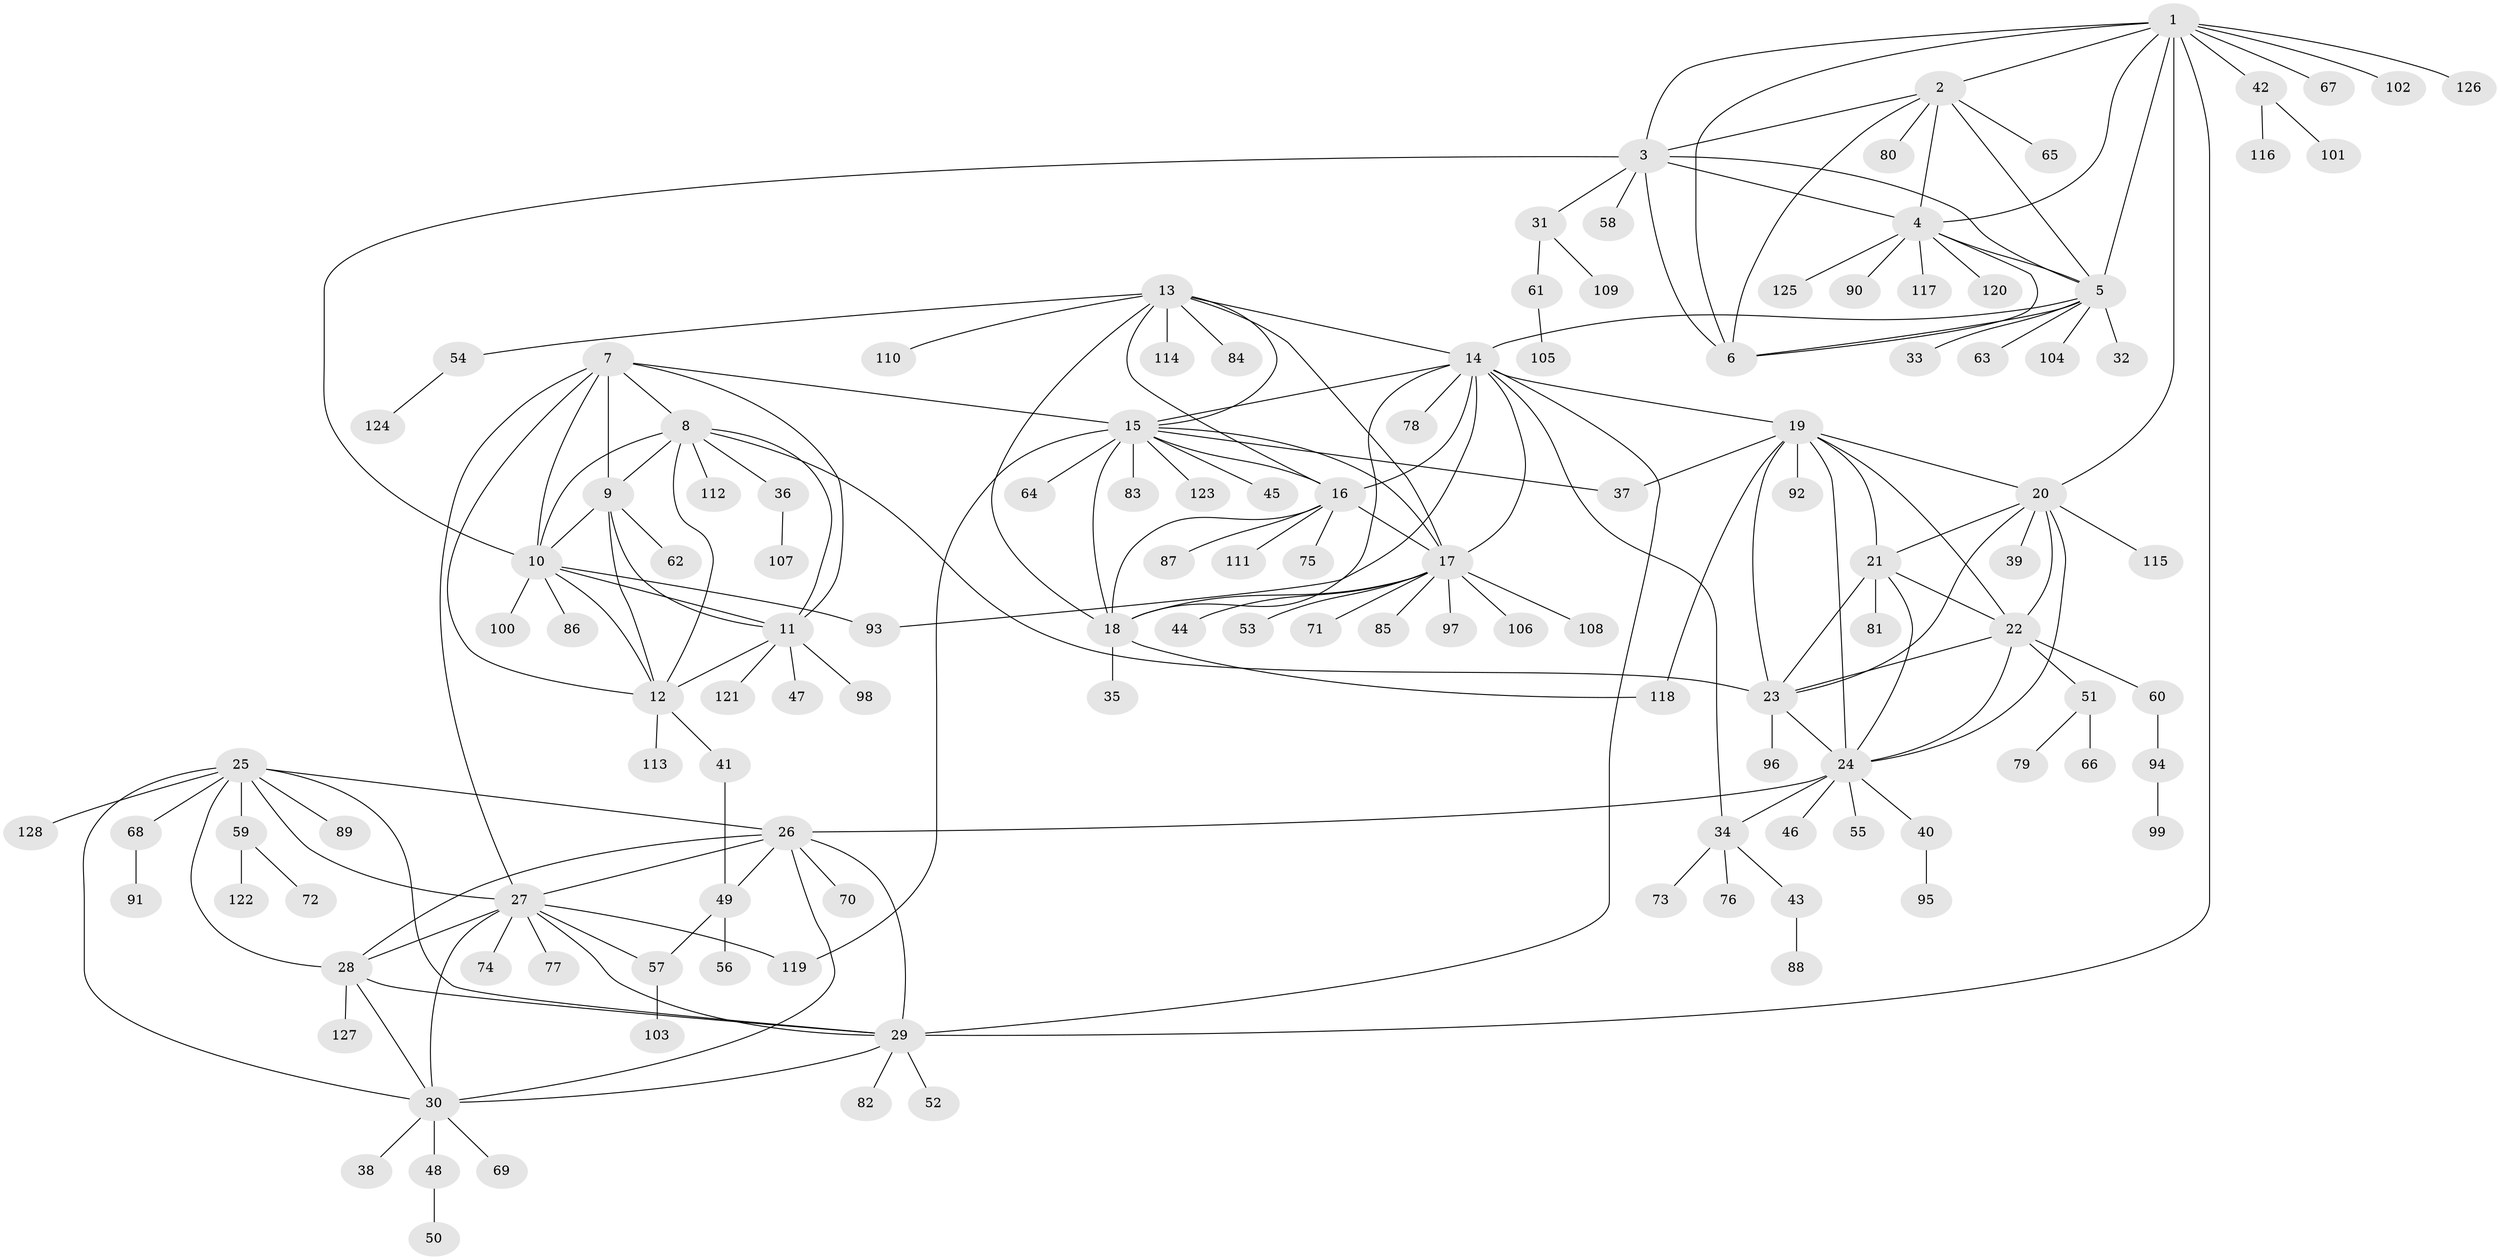 // Generated by graph-tools (version 1.1) at 2025/54/03/09/25 04:54:10]
// undirected, 128 vertices, 190 edges
graph export_dot {
graph [start="1"]
  node [color=gray90,style=filled];
  1;
  2;
  3;
  4;
  5;
  6;
  7;
  8;
  9;
  10;
  11;
  12;
  13;
  14;
  15;
  16;
  17;
  18;
  19;
  20;
  21;
  22;
  23;
  24;
  25;
  26;
  27;
  28;
  29;
  30;
  31;
  32;
  33;
  34;
  35;
  36;
  37;
  38;
  39;
  40;
  41;
  42;
  43;
  44;
  45;
  46;
  47;
  48;
  49;
  50;
  51;
  52;
  53;
  54;
  55;
  56;
  57;
  58;
  59;
  60;
  61;
  62;
  63;
  64;
  65;
  66;
  67;
  68;
  69;
  70;
  71;
  72;
  73;
  74;
  75;
  76;
  77;
  78;
  79;
  80;
  81;
  82;
  83;
  84;
  85;
  86;
  87;
  88;
  89;
  90;
  91;
  92;
  93;
  94;
  95;
  96;
  97;
  98;
  99;
  100;
  101;
  102;
  103;
  104;
  105;
  106;
  107;
  108;
  109;
  110;
  111;
  112;
  113;
  114;
  115;
  116;
  117;
  118;
  119;
  120;
  121;
  122;
  123;
  124;
  125;
  126;
  127;
  128;
  1 -- 2;
  1 -- 3;
  1 -- 4;
  1 -- 5;
  1 -- 6;
  1 -- 20;
  1 -- 29;
  1 -- 42;
  1 -- 67;
  1 -- 102;
  1 -- 126;
  2 -- 3;
  2 -- 4;
  2 -- 5;
  2 -- 6;
  2 -- 65;
  2 -- 80;
  3 -- 4;
  3 -- 5;
  3 -- 6;
  3 -- 10;
  3 -- 31;
  3 -- 58;
  4 -- 5;
  4 -- 6;
  4 -- 90;
  4 -- 117;
  4 -- 120;
  4 -- 125;
  5 -- 6;
  5 -- 14;
  5 -- 32;
  5 -- 33;
  5 -- 63;
  5 -- 104;
  7 -- 8;
  7 -- 9;
  7 -- 10;
  7 -- 11;
  7 -- 12;
  7 -- 15;
  7 -- 27;
  8 -- 9;
  8 -- 10;
  8 -- 11;
  8 -- 12;
  8 -- 23;
  8 -- 36;
  8 -- 112;
  9 -- 10;
  9 -- 11;
  9 -- 12;
  9 -- 62;
  10 -- 11;
  10 -- 12;
  10 -- 86;
  10 -- 93;
  10 -- 100;
  11 -- 12;
  11 -- 47;
  11 -- 98;
  11 -- 121;
  12 -- 41;
  12 -- 113;
  13 -- 14;
  13 -- 15;
  13 -- 16;
  13 -- 17;
  13 -- 18;
  13 -- 54;
  13 -- 84;
  13 -- 110;
  13 -- 114;
  14 -- 15;
  14 -- 16;
  14 -- 17;
  14 -- 18;
  14 -- 19;
  14 -- 29;
  14 -- 34;
  14 -- 78;
  14 -- 93;
  15 -- 16;
  15 -- 17;
  15 -- 18;
  15 -- 37;
  15 -- 45;
  15 -- 64;
  15 -- 83;
  15 -- 119;
  15 -- 123;
  16 -- 17;
  16 -- 18;
  16 -- 75;
  16 -- 87;
  16 -- 111;
  17 -- 18;
  17 -- 44;
  17 -- 53;
  17 -- 71;
  17 -- 85;
  17 -- 97;
  17 -- 106;
  17 -- 108;
  18 -- 35;
  18 -- 118;
  19 -- 20;
  19 -- 21;
  19 -- 22;
  19 -- 23;
  19 -- 24;
  19 -- 37;
  19 -- 92;
  19 -- 118;
  20 -- 21;
  20 -- 22;
  20 -- 23;
  20 -- 24;
  20 -- 39;
  20 -- 115;
  21 -- 22;
  21 -- 23;
  21 -- 24;
  21 -- 81;
  22 -- 23;
  22 -- 24;
  22 -- 51;
  22 -- 60;
  23 -- 24;
  23 -- 96;
  24 -- 26;
  24 -- 34;
  24 -- 40;
  24 -- 46;
  24 -- 55;
  25 -- 26;
  25 -- 27;
  25 -- 28;
  25 -- 29;
  25 -- 30;
  25 -- 59;
  25 -- 68;
  25 -- 89;
  25 -- 128;
  26 -- 27;
  26 -- 28;
  26 -- 29;
  26 -- 30;
  26 -- 49;
  26 -- 70;
  27 -- 28;
  27 -- 29;
  27 -- 30;
  27 -- 57;
  27 -- 74;
  27 -- 77;
  27 -- 119;
  28 -- 29;
  28 -- 30;
  28 -- 127;
  29 -- 30;
  29 -- 52;
  29 -- 82;
  30 -- 38;
  30 -- 48;
  30 -- 69;
  31 -- 61;
  31 -- 109;
  34 -- 43;
  34 -- 73;
  34 -- 76;
  36 -- 107;
  40 -- 95;
  41 -- 49;
  42 -- 101;
  42 -- 116;
  43 -- 88;
  48 -- 50;
  49 -- 56;
  49 -- 57;
  51 -- 66;
  51 -- 79;
  54 -- 124;
  57 -- 103;
  59 -- 72;
  59 -- 122;
  60 -- 94;
  61 -- 105;
  68 -- 91;
  94 -- 99;
}
